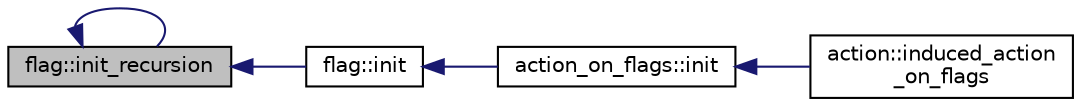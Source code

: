 digraph "flag::init_recursion"
{
  edge [fontname="Helvetica",fontsize="10",labelfontname="Helvetica",labelfontsize="10"];
  node [fontname="Helvetica",fontsize="10",shape=record];
  rankdir="LR";
  Node31 [label="flag::init_recursion",height=0.2,width=0.4,color="black", fillcolor="grey75", style="filled", fontcolor="black"];
  Node31 -> Node32 [dir="back",color="midnightblue",fontsize="10",style="solid",fontname="Helvetica"];
  Node32 [label="flag::init",height=0.2,width=0.4,color="black", fillcolor="white", style="filled",URL="$d8/d06/classflag.html#a1a6bdc10c3a544607a7a3a6672e3c773"];
  Node32 -> Node33 [dir="back",color="midnightblue",fontsize="10",style="solid",fontname="Helvetica"];
  Node33 [label="action_on_flags::init",height=0.2,width=0.4,color="black", fillcolor="white", style="filled",URL="$dd/dc4/classaction__on__flags.html#aad56abe238e588bdc368c6396d3813dc"];
  Node33 -> Node34 [dir="back",color="midnightblue",fontsize="10",style="solid",fontname="Helvetica"];
  Node34 [label="action::induced_action\l_on_flags",height=0.2,width=0.4,color="black", fillcolor="white", style="filled",URL="$d2/d86/classaction.html#afb1ac2fda2a79462e38c133330982341"];
  Node31 -> Node31 [dir="back",color="midnightblue",fontsize="10",style="solid",fontname="Helvetica"];
}

